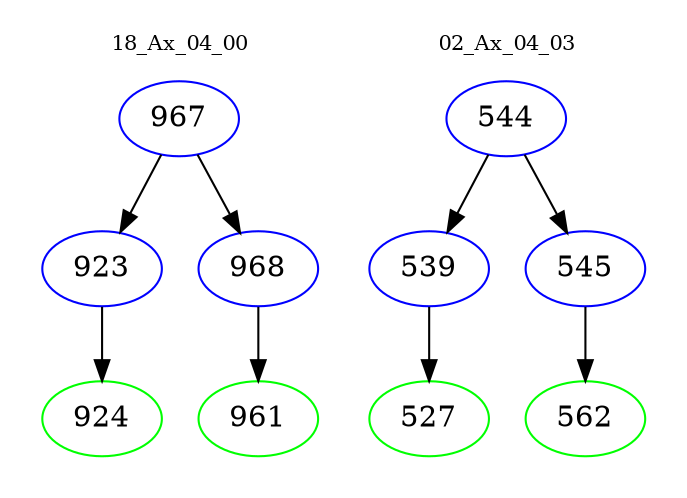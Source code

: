 digraph{
subgraph cluster_0 {
color = white
label = "18_Ax_04_00";
fontsize=10;
T0_967 [label="967", color="blue"]
T0_967 -> T0_923 [color="black"]
T0_923 [label="923", color="blue"]
T0_923 -> T0_924 [color="black"]
T0_924 [label="924", color="green"]
T0_967 -> T0_968 [color="black"]
T0_968 [label="968", color="blue"]
T0_968 -> T0_961 [color="black"]
T0_961 [label="961", color="green"]
}
subgraph cluster_1 {
color = white
label = "02_Ax_04_03";
fontsize=10;
T1_544 [label="544", color="blue"]
T1_544 -> T1_539 [color="black"]
T1_539 [label="539", color="blue"]
T1_539 -> T1_527 [color="black"]
T1_527 [label="527", color="green"]
T1_544 -> T1_545 [color="black"]
T1_545 [label="545", color="blue"]
T1_545 -> T1_562 [color="black"]
T1_562 [label="562", color="green"]
}
}
